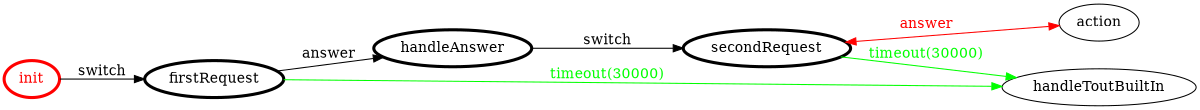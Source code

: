 /*
*
* A GraphViz DOT FSM description 
* Please use a GraphViz visualizer (like http://www.webgraphviz.com)
*  
*/

digraph finite_state_machine {
	rankdir=LR
	size="8,5"
	
	init [ color = red ][ fontcolor = red ][ penwidth = 3 ]
	handleAnswer [ color = black ][ fontcolor = black ][ penwidth = 3 ]
	firstRequest [ color = black ][ fontcolor = black ][ penwidth = 3 ]
	secondRequest [ color = black ][ fontcolor = black ][ penwidth = 3 ]
	
	firstRequest -> handleAnswer [ label = "answer" ][ color = black ][ fontcolor = black ]
	firstRequest -> handleToutBuiltIn [ label = "timeout(30000)" ][ color = green ][ fontcolor = green ]
	secondRequest -> action [ label = "answer" ][ color = red ][ fontcolor = red ][ dir = both ]
	handleAnswer -> secondRequest [ label = "switch" ][ color = black ][ fontcolor = black ]
	secondRequest -> handleToutBuiltIn [ label = "timeout(30000)" ][ color = green ][ fontcolor = green ]
	init -> firstRequest [ label = "switch" ][ color = black ][ fontcolor = black ]
}
